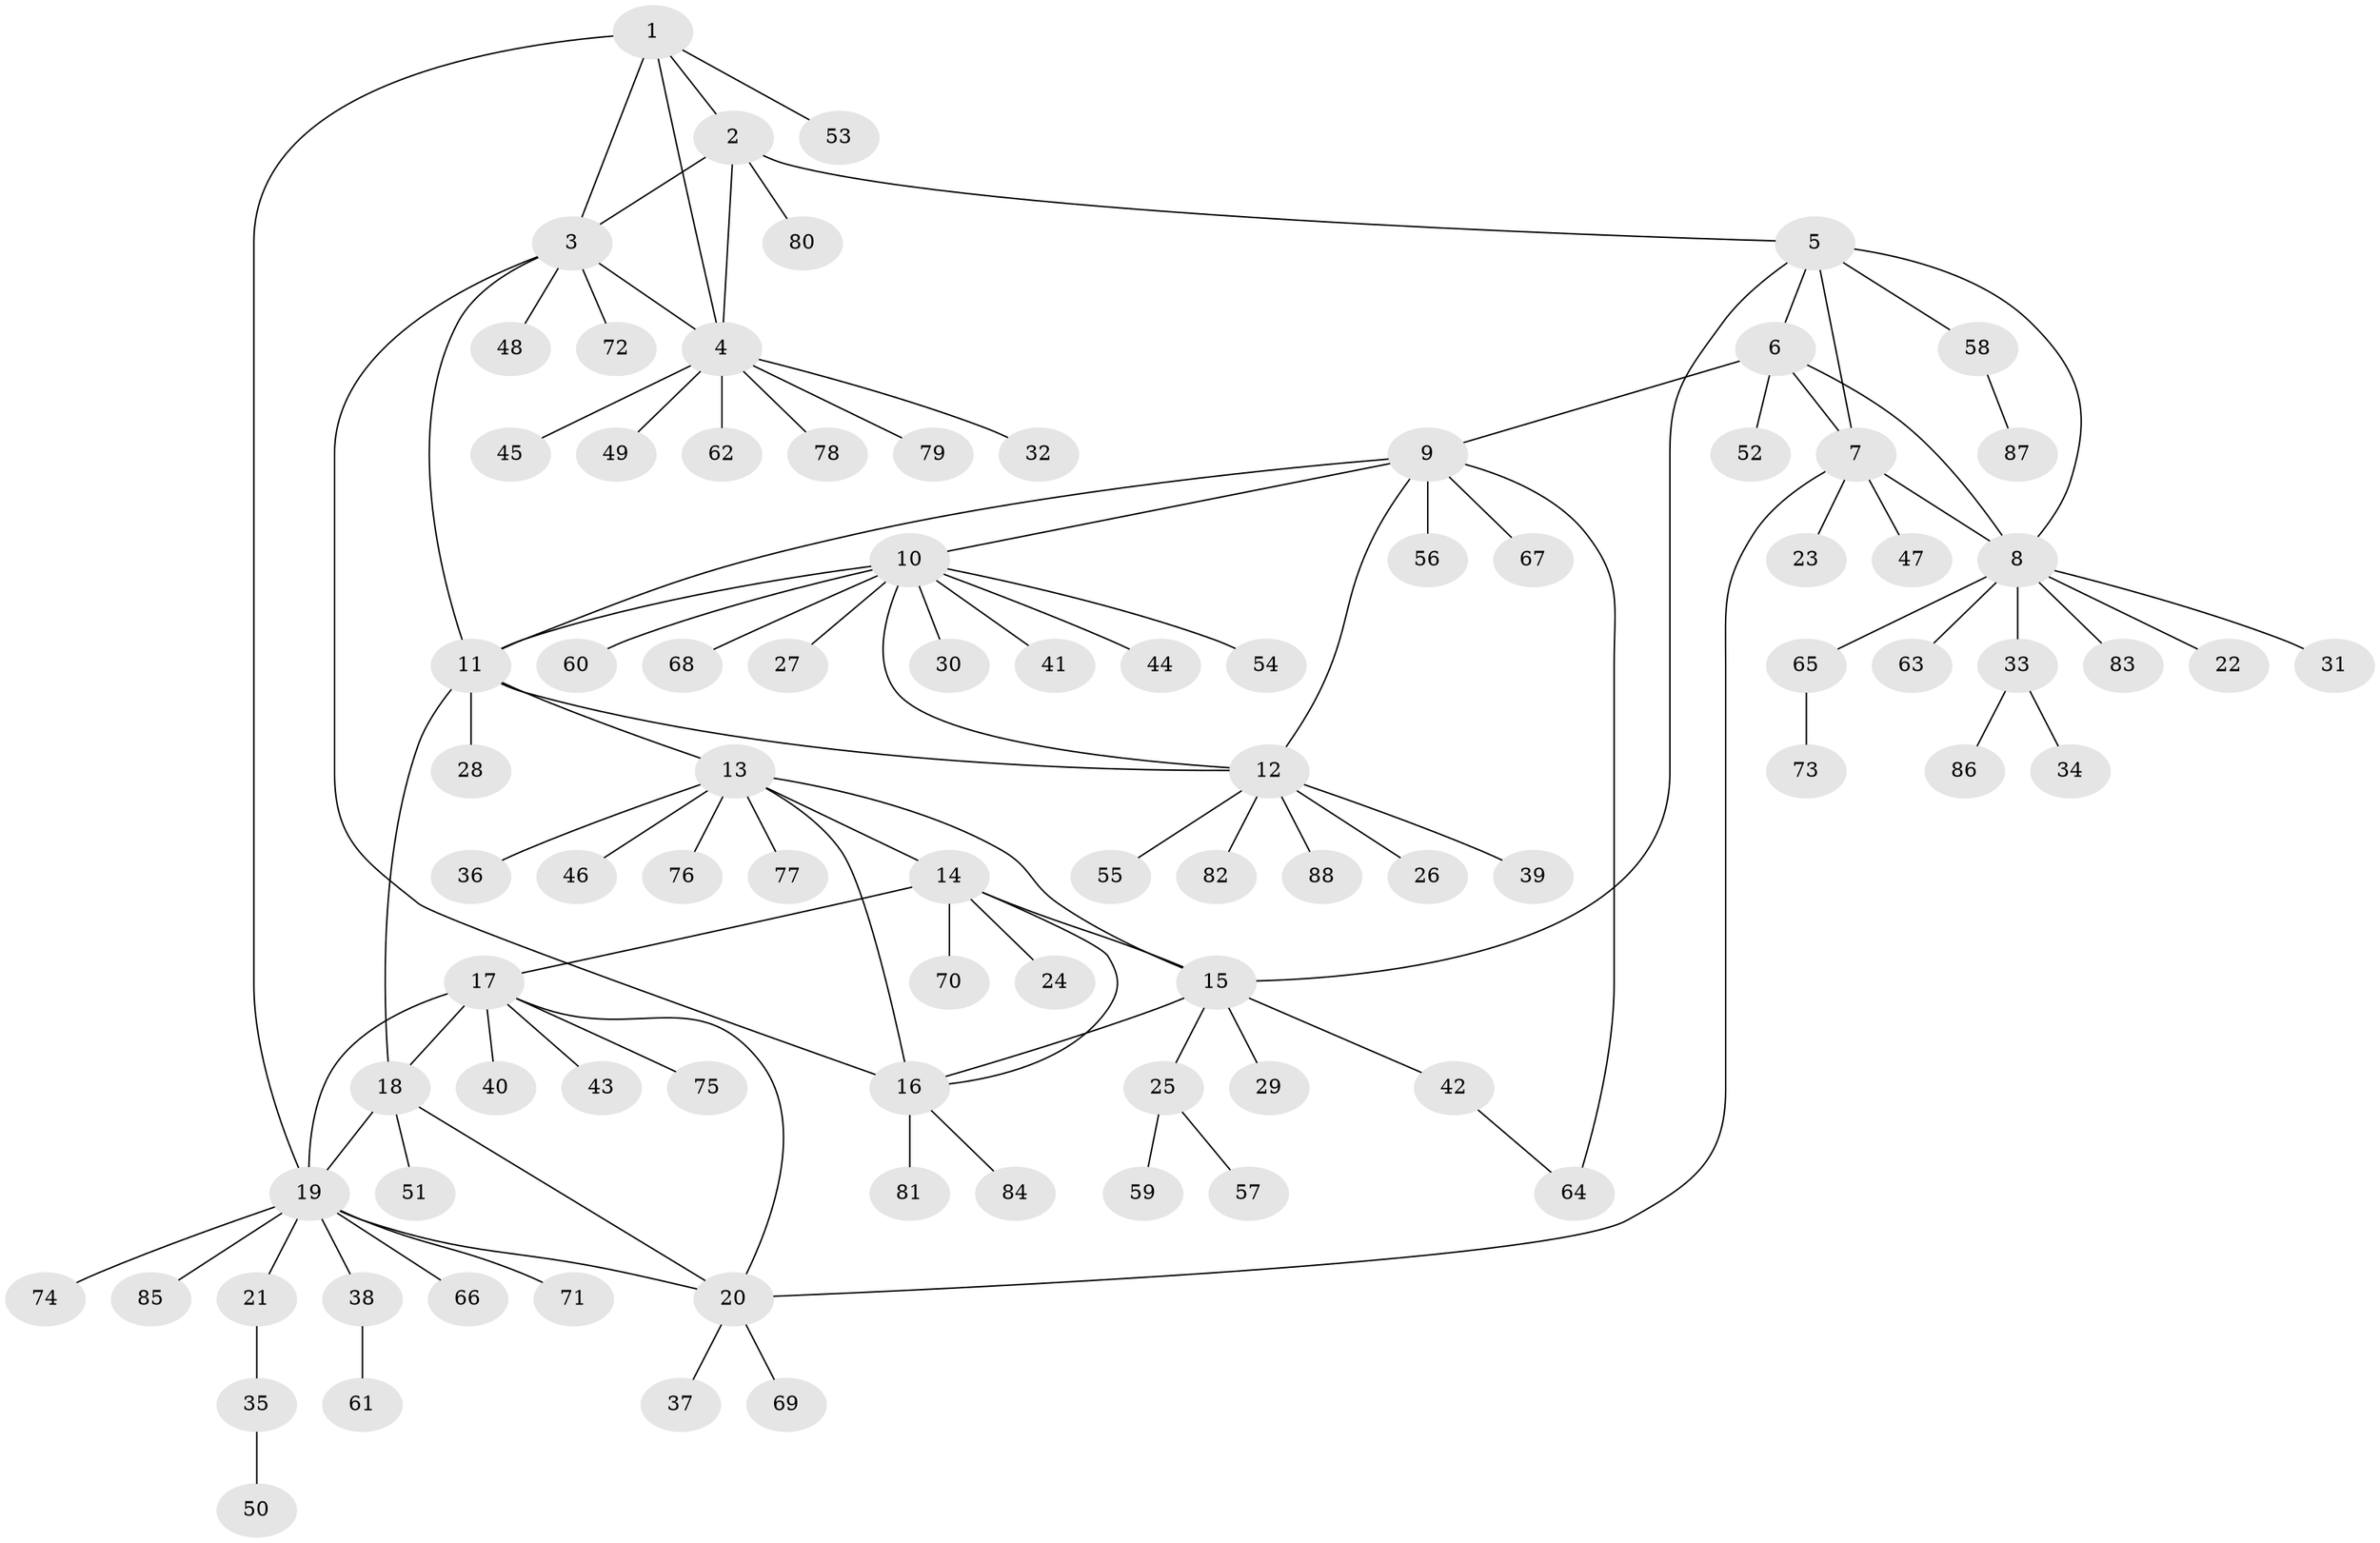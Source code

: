 // Generated by graph-tools (version 1.1) at 2025/11/02/27/25 16:11:31]
// undirected, 88 vertices, 109 edges
graph export_dot {
graph [start="1"]
  node [color=gray90,style=filled];
  1;
  2;
  3;
  4;
  5;
  6;
  7;
  8;
  9;
  10;
  11;
  12;
  13;
  14;
  15;
  16;
  17;
  18;
  19;
  20;
  21;
  22;
  23;
  24;
  25;
  26;
  27;
  28;
  29;
  30;
  31;
  32;
  33;
  34;
  35;
  36;
  37;
  38;
  39;
  40;
  41;
  42;
  43;
  44;
  45;
  46;
  47;
  48;
  49;
  50;
  51;
  52;
  53;
  54;
  55;
  56;
  57;
  58;
  59;
  60;
  61;
  62;
  63;
  64;
  65;
  66;
  67;
  68;
  69;
  70;
  71;
  72;
  73;
  74;
  75;
  76;
  77;
  78;
  79;
  80;
  81;
  82;
  83;
  84;
  85;
  86;
  87;
  88;
  1 -- 2;
  1 -- 3;
  1 -- 4;
  1 -- 19;
  1 -- 53;
  2 -- 3;
  2 -- 4;
  2 -- 5;
  2 -- 80;
  3 -- 4;
  3 -- 11;
  3 -- 16;
  3 -- 48;
  3 -- 72;
  4 -- 32;
  4 -- 45;
  4 -- 49;
  4 -- 62;
  4 -- 78;
  4 -- 79;
  5 -- 6;
  5 -- 7;
  5 -- 8;
  5 -- 15;
  5 -- 58;
  6 -- 7;
  6 -- 8;
  6 -- 9;
  6 -- 52;
  7 -- 8;
  7 -- 20;
  7 -- 23;
  7 -- 47;
  8 -- 22;
  8 -- 31;
  8 -- 33;
  8 -- 63;
  8 -- 65;
  8 -- 83;
  9 -- 10;
  9 -- 11;
  9 -- 12;
  9 -- 56;
  9 -- 64;
  9 -- 67;
  10 -- 11;
  10 -- 12;
  10 -- 27;
  10 -- 30;
  10 -- 41;
  10 -- 44;
  10 -- 54;
  10 -- 60;
  10 -- 68;
  11 -- 12;
  11 -- 13;
  11 -- 18;
  11 -- 28;
  12 -- 26;
  12 -- 39;
  12 -- 55;
  12 -- 82;
  12 -- 88;
  13 -- 14;
  13 -- 15;
  13 -- 16;
  13 -- 36;
  13 -- 46;
  13 -- 76;
  13 -- 77;
  14 -- 15;
  14 -- 16;
  14 -- 17;
  14 -- 24;
  14 -- 70;
  15 -- 16;
  15 -- 25;
  15 -- 29;
  15 -- 42;
  16 -- 81;
  16 -- 84;
  17 -- 18;
  17 -- 19;
  17 -- 20;
  17 -- 40;
  17 -- 43;
  17 -- 75;
  18 -- 19;
  18 -- 20;
  18 -- 51;
  19 -- 20;
  19 -- 21;
  19 -- 38;
  19 -- 66;
  19 -- 71;
  19 -- 74;
  19 -- 85;
  20 -- 37;
  20 -- 69;
  21 -- 35;
  25 -- 57;
  25 -- 59;
  33 -- 34;
  33 -- 86;
  35 -- 50;
  38 -- 61;
  42 -- 64;
  58 -- 87;
  65 -- 73;
}
